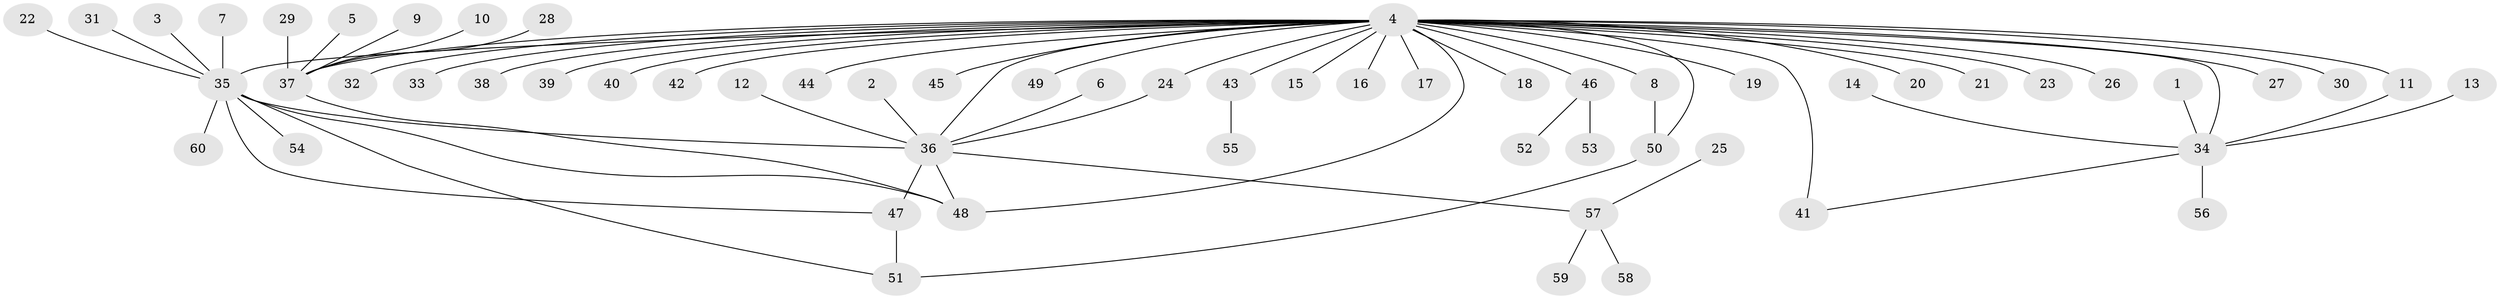 // original degree distribution, {18: 0.008403361344537815, 25: 0.008403361344537815, 3: 0.11764705882352941, 14: 0.008403361344537815, 8: 0.008403361344537815, 5: 0.04201680672268908, 11: 0.008403361344537815, 6: 0.008403361344537815, 2: 0.16806722689075632, 1: 0.5798319327731093, 12: 0.008403361344537815, 4: 0.03361344537815126}
// Generated by graph-tools (version 1.1) at 2025/26/03/09/25 03:26:09]
// undirected, 60 vertices, 70 edges
graph export_dot {
graph [start="1"]
  node [color=gray90,style=filled];
  1;
  2;
  3;
  4;
  5;
  6;
  7;
  8;
  9;
  10;
  11;
  12;
  13;
  14;
  15;
  16;
  17;
  18;
  19;
  20;
  21;
  22;
  23;
  24;
  25;
  26;
  27;
  28;
  29;
  30;
  31;
  32;
  33;
  34;
  35;
  36;
  37;
  38;
  39;
  40;
  41;
  42;
  43;
  44;
  45;
  46;
  47;
  48;
  49;
  50;
  51;
  52;
  53;
  54;
  55;
  56;
  57;
  58;
  59;
  60;
  1 -- 34 [weight=1.0];
  2 -- 36 [weight=1.0];
  3 -- 35 [weight=1.0];
  4 -- 8 [weight=1.0];
  4 -- 11 [weight=1.0];
  4 -- 15 [weight=1.0];
  4 -- 16 [weight=1.0];
  4 -- 17 [weight=1.0];
  4 -- 18 [weight=1.0];
  4 -- 19 [weight=1.0];
  4 -- 20 [weight=1.0];
  4 -- 21 [weight=1.0];
  4 -- 23 [weight=1.0];
  4 -- 24 [weight=2.0];
  4 -- 26 [weight=1.0];
  4 -- 27 [weight=1.0];
  4 -- 30 [weight=1.0];
  4 -- 32 [weight=1.0];
  4 -- 33 [weight=1.0];
  4 -- 34 [weight=1.0];
  4 -- 35 [weight=2.0];
  4 -- 36 [weight=1.0];
  4 -- 37 [weight=3.0];
  4 -- 38 [weight=1.0];
  4 -- 39 [weight=1.0];
  4 -- 40 [weight=1.0];
  4 -- 41 [weight=3.0];
  4 -- 42 [weight=1.0];
  4 -- 43 [weight=1.0];
  4 -- 44 [weight=1.0];
  4 -- 45 [weight=2.0];
  4 -- 46 [weight=3.0];
  4 -- 48 [weight=2.0];
  4 -- 49 [weight=1.0];
  4 -- 50 [weight=1.0];
  5 -- 37 [weight=1.0];
  6 -- 36 [weight=1.0];
  7 -- 35 [weight=1.0];
  8 -- 50 [weight=1.0];
  9 -- 37 [weight=1.0];
  10 -- 37 [weight=1.0];
  11 -- 34 [weight=1.0];
  12 -- 36 [weight=1.0];
  13 -- 34 [weight=1.0];
  14 -- 34 [weight=1.0];
  22 -- 35 [weight=1.0];
  24 -- 36 [weight=1.0];
  25 -- 57 [weight=1.0];
  28 -- 37 [weight=1.0];
  29 -- 37 [weight=1.0];
  31 -- 35 [weight=1.0];
  34 -- 41 [weight=1.0];
  34 -- 56 [weight=1.0];
  35 -- 36 [weight=1.0];
  35 -- 47 [weight=1.0];
  35 -- 48 [weight=1.0];
  35 -- 51 [weight=1.0];
  35 -- 54 [weight=1.0];
  35 -- 60 [weight=1.0];
  36 -- 47 [weight=2.0];
  36 -- 48 [weight=1.0];
  36 -- 57 [weight=1.0];
  37 -- 48 [weight=1.0];
  43 -- 55 [weight=1.0];
  46 -- 52 [weight=1.0];
  46 -- 53 [weight=1.0];
  47 -- 51 [weight=1.0];
  50 -- 51 [weight=1.0];
  57 -- 58 [weight=1.0];
  57 -- 59 [weight=1.0];
}
